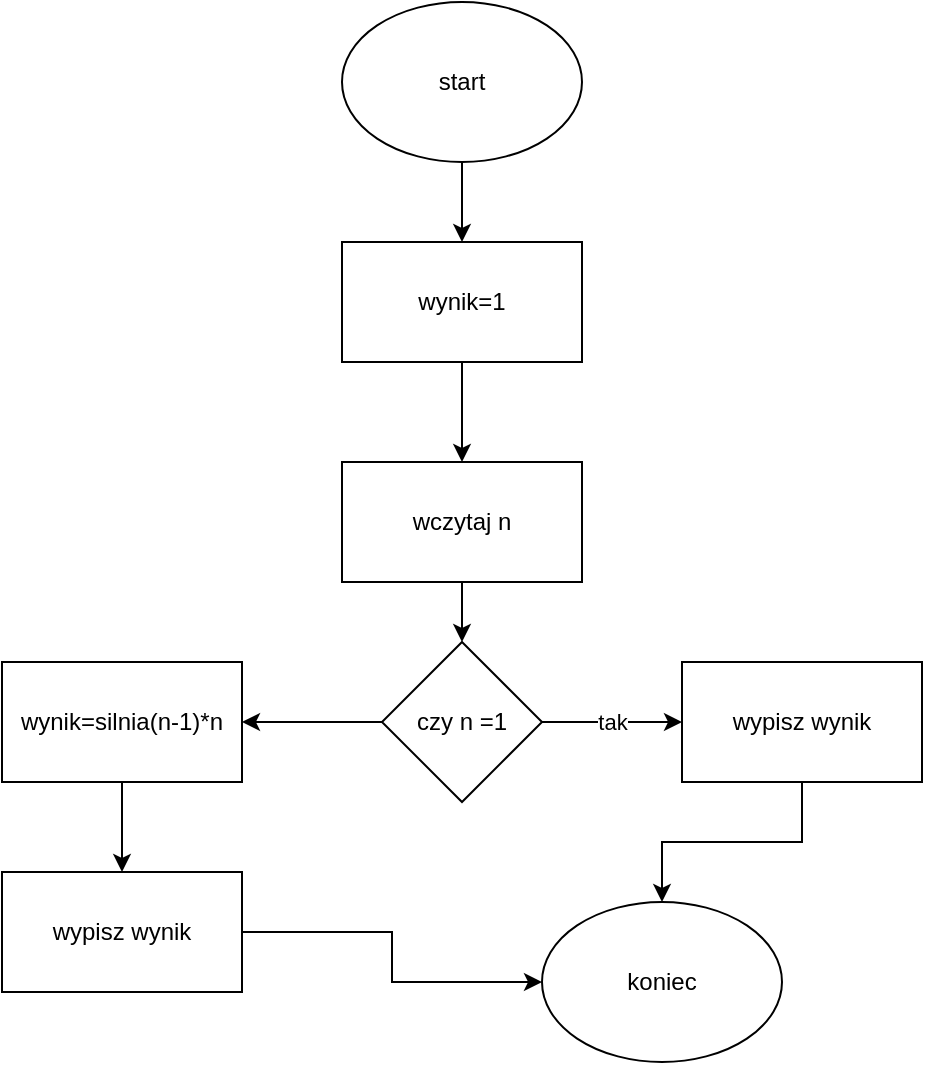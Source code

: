 <mxfile version="20.4.2" type="device"><diagram id="b-ZgI2ITtcEwOAoqcJ0o" name="Strona-1"><mxGraphModel dx="1422" dy="794" grid="1" gridSize="10" guides="1" tooltips="1" connect="1" arrows="1" fold="1" page="1" pageScale="1" pageWidth="827" pageHeight="1169" math="0" shadow="0"><root><mxCell id="0"/><mxCell id="1" parent="0"/><mxCell id="IzfSCWQ23PnbfPeAqvzn-3" style="edgeStyle=orthogonalEdgeStyle;rounded=0;orthogonalLoop=1;jettySize=auto;html=1;entryX=0.5;entryY=0;entryDx=0;entryDy=0;" edge="1" parent="1" source="IzfSCWQ23PnbfPeAqvzn-1" target="IzfSCWQ23PnbfPeAqvzn-2"><mxGeometry relative="1" as="geometry"/></mxCell><mxCell id="IzfSCWQ23PnbfPeAqvzn-1" value="start" style="ellipse;whiteSpace=wrap;html=1;" vertex="1" parent="1"><mxGeometry x="350" y="150" width="120" height="80" as="geometry"/></mxCell><mxCell id="IzfSCWQ23PnbfPeAqvzn-5" style="edgeStyle=orthogonalEdgeStyle;rounded=0;orthogonalLoop=1;jettySize=auto;html=1;entryX=0.5;entryY=0;entryDx=0;entryDy=0;" edge="1" parent="1" source="IzfSCWQ23PnbfPeAqvzn-2" target="IzfSCWQ23PnbfPeAqvzn-4"><mxGeometry relative="1" as="geometry"/></mxCell><mxCell id="IzfSCWQ23PnbfPeAqvzn-2" value="wynik=1" style="rounded=0;whiteSpace=wrap;html=1;" vertex="1" parent="1"><mxGeometry x="350" y="270" width="120" height="60" as="geometry"/></mxCell><mxCell id="IzfSCWQ23PnbfPeAqvzn-7" style="edgeStyle=orthogonalEdgeStyle;rounded=0;orthogonalLoop=1;jettySize=auto;html=1;entryX=0.5;entryY=0;entryDx=0;entryDy=0;" edge="1" parent="1" source="IzfSCWQ23PnbfPeAqvzn-4" target="IzfSCWQ23PnbfPeAqvzn-6"><mxGeometry relative="1" as="geometry"/></mxCell><mxCell id="IzfSCWQ23PnbfPeAqvzn-4" value="wczytaj n" style="rounded=0;whiteSpace=wrap;html=1;" vertex="1" parent="1"><mxGeometry x="350" y="380" width="120" height="60" as="geometry"/></mxCell><mxCell id="IzfSCWQ23PnbfPeAqvzn-9" value="tak" style="edgeStyle=orthogonalEdgeStyle;rounded=0;orthogonalLoop=1;jettySize=auto;html=1;entryX=0;entryY=0.5;entryDx=0;entryDy=0;" edge="1" parent="1" source="IzfSCWQ23PnbfPeAqvzn-6" target="IzfSCWQ23PnbfPeAqvzn-8"><mxGeometry relative="1" as="geometry"/></mxCell><mxCell id="IzfSCWQ23PnbfPeAqvzn-13" style="edgeStyle=orthogonalEdgeStyle;rounded=0;orthogonalLoop=1;jettySize=auto;html=1;entryX=1;entryY=0.5;entryDx=0;entryDy=0;" edge="1" parent="1" source="IzfSCWQ23PnbfPeAqvzn-6" target="IzfSCWQ23PnbfPeAqvzn-12"><mxGeometry relative="1" as="geometry"/></mxCell><mxCell id="IzfSCWQ23PnbfPeAqvzn-6" value="czy n =1" style="rhombus;whiteSpace=wrap;html=1;" vertex="1" parent="1"><mxGeometry x="370" y="470" width="80" height="80" as="geometry"/></mxCell><mxCell id="IzfSCWQ23PnbfPeAqvzn-11" style="edgeStyle=orthogonalEdgeStyle;rounded=0;orthogonalLoop=1;jettySize=auto;html=1;entryX=0.5;entryY=0;entryDx=0;entryDy=0;" edge="1" parent="1" source="IzfSCWQ23PnbfPeAqvzn-8" target="IzfSCWQ23PnbfPeAqvzn-10"><mxGeometry relative="1" as="geometry"/></mxCell><mxCell id="IzfSCWQ23PnbfPeAqvzn-8" value="wypisz wynik" style="rounded=0;whiteSpace=wrap;html=1;" vertex="1" parent="1"><mxGeometry x="520" y="480" width="120" height="60" as="geometry"/></mxCell><mxCell id="IzfSCWQ23PnbfPeAqvzn-10" value="koniec" style="ellipse;whiteSpace=wrap;html=1;" vertex="1" parent="1"><mxGeometry x="450" y="600" width="120" height="80" as="geometry"/></mxCell><mxCell id="IzfSCWQ23PnbfPeAqvzn-16" style="edgeStyle=orthogonalEdgeStyle;rounded=0;orthogonalLoop=1;jettySize=auto;html=1;entryX=0.5;entryY=0;entryDx=0;entryDy=0;" edge="1" parent="1" source="IzfSCWQ23PnbfPeAqvzn-12" target="IzfSCWQ23PnbfPeAqvzn-14"><mxGeometry relative="1" as="geometry"/></mxCell><mxCell id="IzfSCWQ23PnbfPeAqvzn-12" value="wynik=silnia(n-1)*n" style="rounded=0;whiteSpace=wrap;html=1;" vertex="1" parent="1"><mxGeometry x="180" y="480" width="120" height="60" as="geometry"/></mxCell><mxCell id="IzfSCWQ23PnbfPeAqvzn-15" style="edgeStyle=orthogonalEdgeStyle;rounded=0;orthogonalLoop=1;jettySize=auto;html=1;entryX=0;entryY=0.5;entryDx=0;entryDy=0;" edge="1" parent="1" source="IzfSCWQ23PnbfPeAqvzn-14" target="IzfSCWQ23PnbfPeAqvzn-10"><mxGeometry relative="1" as="geometry"/></mxCell><mxCell id="IzfSCWQ23PnbfPeAqvzn-14" value="wypisz wynik" style="rounded=0;whiteSpace=wrap;html=1;" vertex="1" parent="1"><mxGeometry x="180" y="585" width="120" height="60" as="geometry"/></mxCell></root></mxGraphModel></diagram></mxfile>